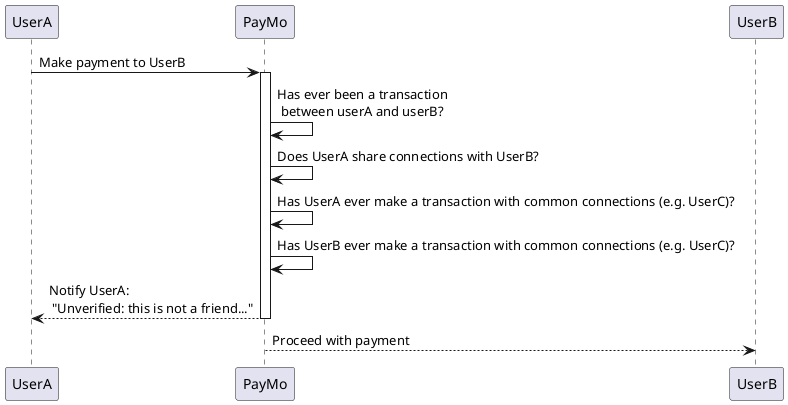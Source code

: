 @startuml
UserA -> PayMo: Make payment to UserB
activate PayMo
PayMo -> PayMo: Has ever been a transaction \n between userA and userB?
PayMo -> PayMo: Does UserA share connections with UserB?
PayMo -> PayMo: Has UserA ever make a transaction with common connections (e.g. UserC)?
PayMo -> PayMo: Has UserB ever make a transaction with common connections (e.g. UserC)?
PayMo --> UserA: Notify UserA: \n "Unverified: this is not a friend..."
deactivate PayMo
PayMo --> UserB: Proceed with payment
@enduml